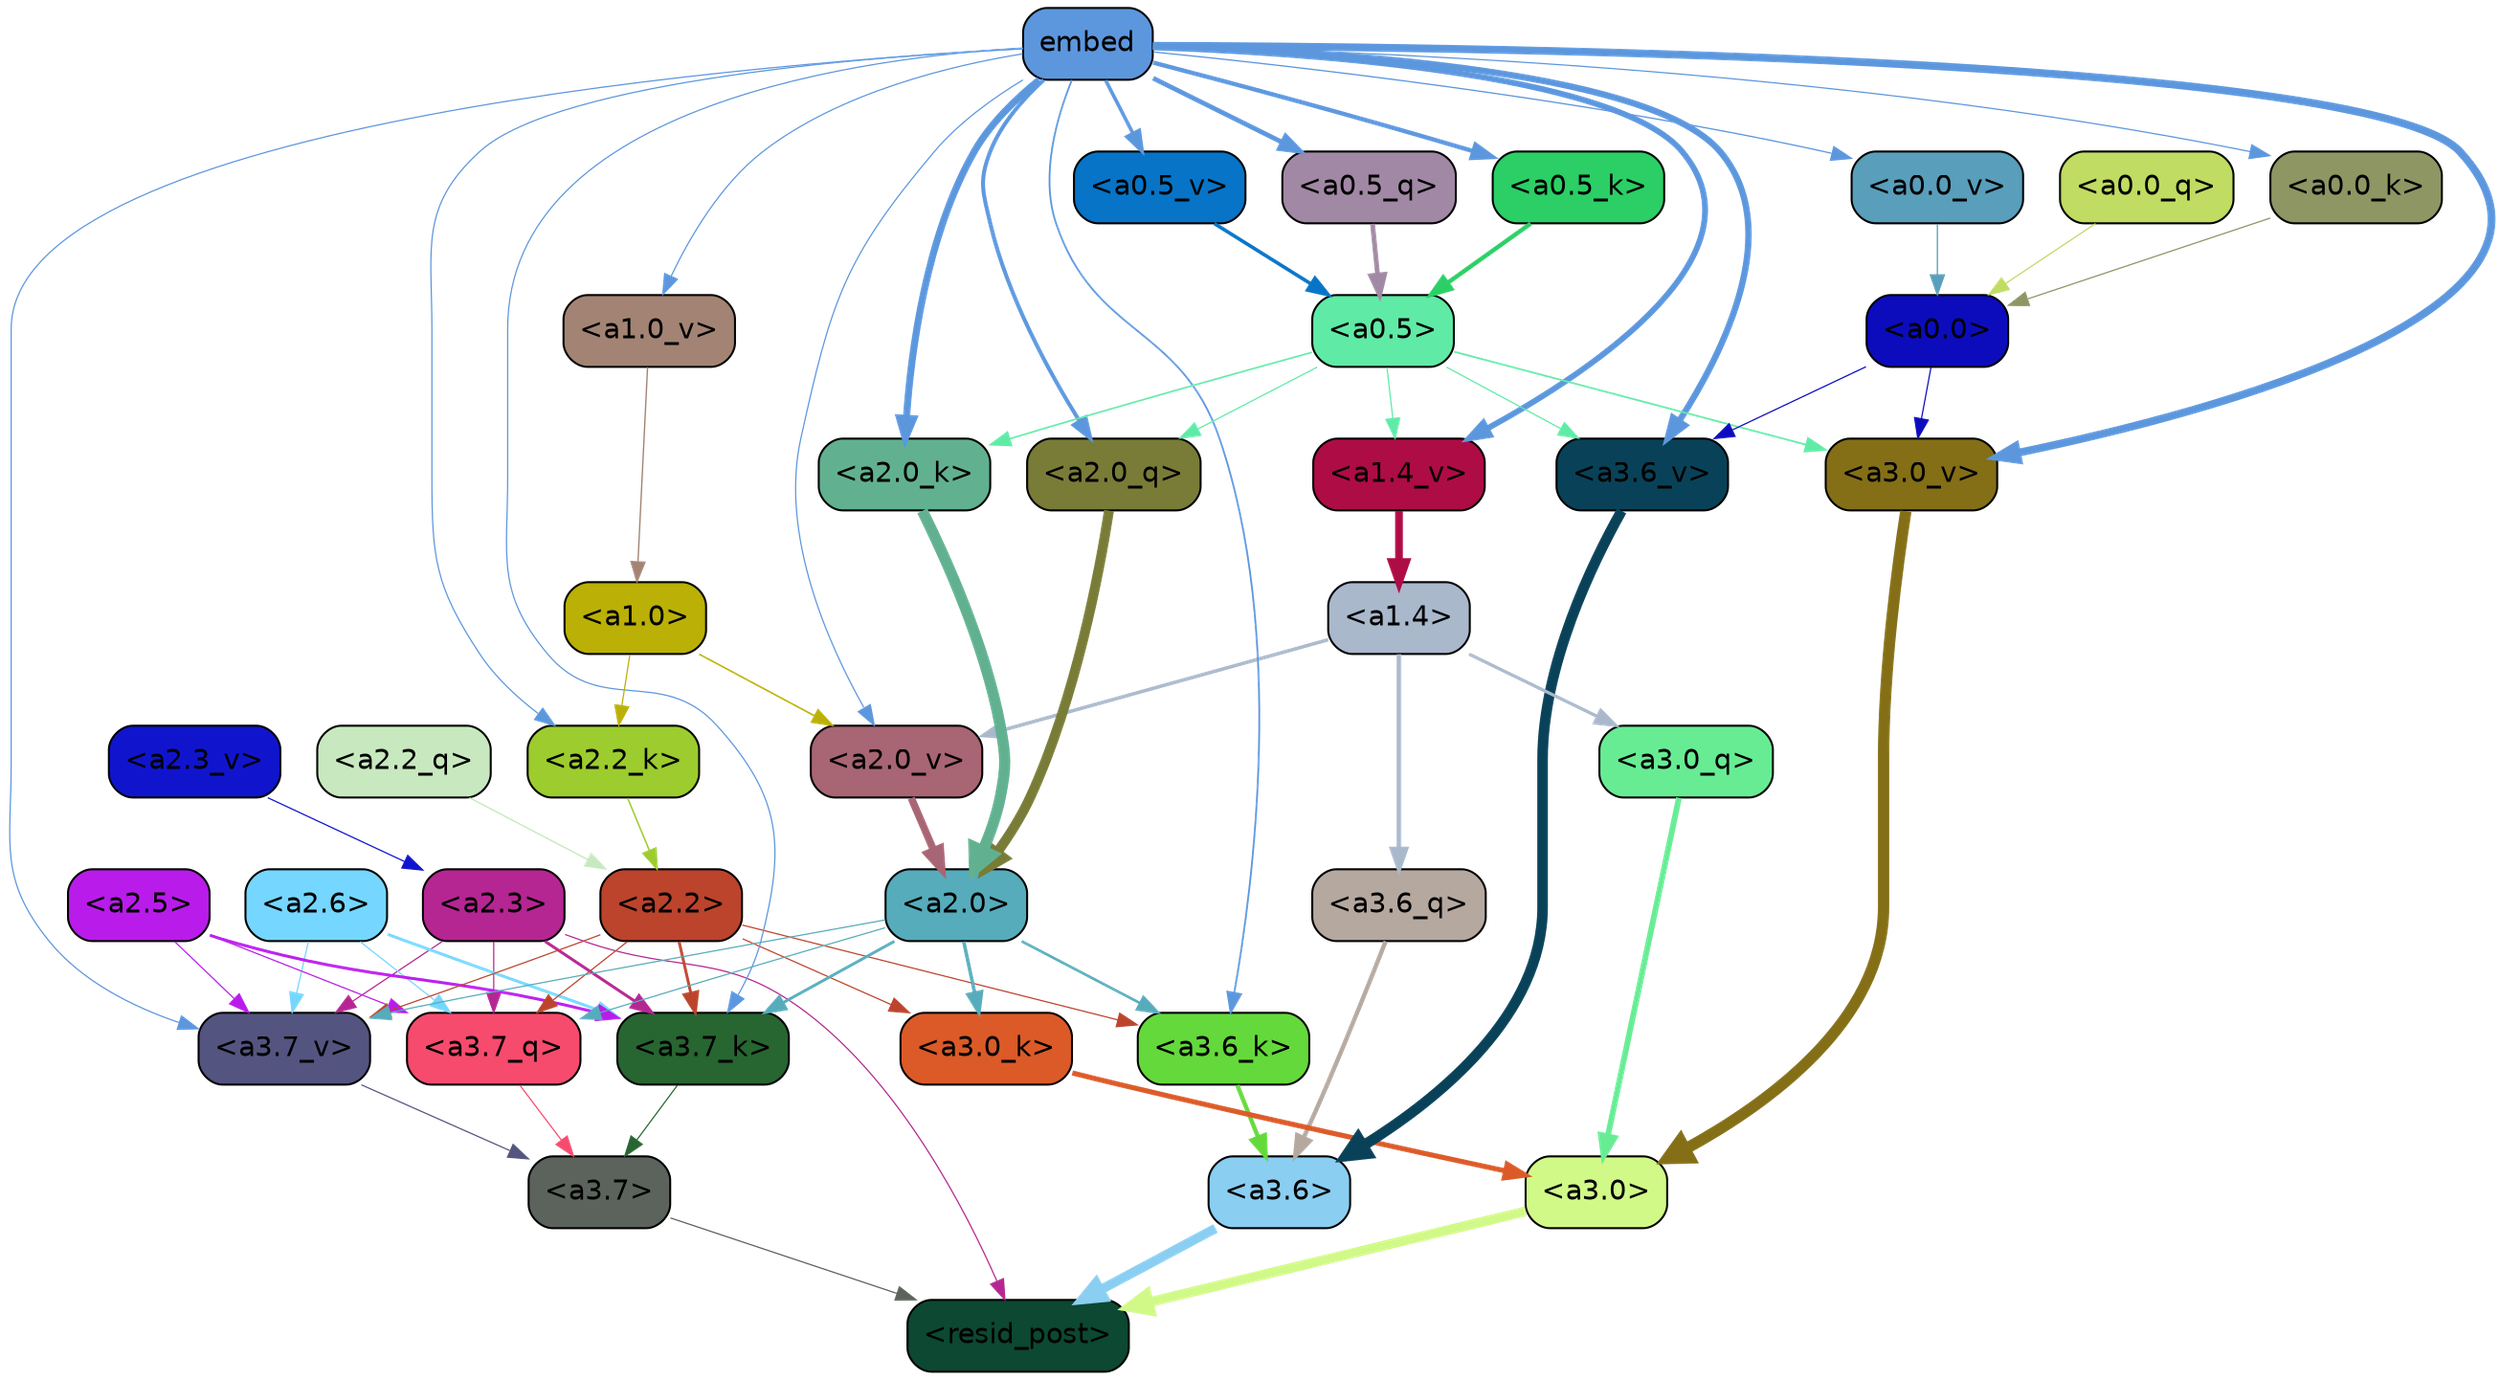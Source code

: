 strict digraph "" {
	graph [bgcolor=transparent,
		layout=dot,
		overlap=false,
		splines=true
	];
	"<a3.7>"	[color=black,
		fillcolor="#5b635c",
		fontname=Helvetica,
		shape=box,
		style="filled, rounded"];
	"<resid_post>"	[color=black,
		fillcolor="#0c4832",
		fontname=Helvetica,
		shape=box,
		style="filled, rounded"];
	"<a3.7>" -> "<resid_post>"	[color="#5b635c",
		penwidth=0.6];
	"<a3.6>"	[color=black,
		fillcolor="#8acef1",
		fontname=Helvetica,
		shape=box,
		style="filled, rounded"];
	"<a3.6>" -> "<resid_post>"	[color="#8acef1",
		penwidth=4.746312499046326];
	"<a3.0>"	[color=black,
		fillcolor="#d1f988",
		fontname=Helvetica,
		shape=box,
		style="filled, rounded"];
	"<a3.0>" -> "<resid_post>"	[color="#d1f988",
		penwidth=4.896343111991882];
	"<a2.3>"	[color=black,
		fillcolor="#b52692",
		fontname=Helvetica,
		shape=box,
		style="filled, rounded"];
	"<a2.3>" -> "<resid_post>"	[color="#b52692",
		penwidth=0.6];
	"<a3.7_q>"	[color=black,
		fillcolor="#f64b6d",
		fontname=Helvetica,
		shape=box,
		style="filled, rounded"];
	"<a2.3>" -> "<a3.7_q>"	[color="#b52692",
		penwidth=0.6];
	"<a3.7_k>"	[color=black,
		fillcolor="#276531",
		fontname=Helvetica,
		shape=box,
		style="filled, rounded"];
	"<a2.3>" -> "<a3.7_k>"	[color="#b52692",
		penwidth=1.467104621231556];
	"<a3.7_v>"	[color=black,
		fillcolor="#545480",
		fontname=Helvetica,
		shape=box,
		style="filled, rounded"];
	"<a2.3>" -> "<a3.7_v>"	[color="#b52692",
		penwidth=0.6];
	"<a3.7_q>" -> "<a3.7>"	[color="#f64b6d",
		penwidth=0.6];
	"<a3.6_q>"	[color=black,
		fillcolor="#b5a89f",
		fontname=Helvetica,
		shape=box,
		style="filled, rounded"];
	"<a3.6_q>" -> "<a3.6>"	[color="#b5a89f",
		penwidth=2.160832464694977];
	"<a3.0_q>"	[color=black,
		fillcolor="#67ec94",
		fontname=Helvetica,
		shape=box,
		style="filled, rounded"];
	"<a3.0_q>" -> "<a3.0>"	[color="#67ec94",
		penwidth=2.870753765106201];
	"<a3.7_k>" -> "<a3.7>"	[color="#276531",
		penwidth=0.6];
	"<a3.6_k>"	[color=black,
		fillcolor="#64d93b",
		fontname=Helvetica,
		shape=box,
		style="filled, rounded"];
	"<a3.6_k>" -> "<a3.6>"	[color="#64d93b",
		penwidth=2.13908451795578];
	"<a3.0_k>"	[color=black,
		fillcolor="#db5a28",
		fontname=Helvetica,
		shape=box,
		style="filled, rounded"];
	"<a3.0_k>" -> "<a3.0>"	[color="#db5a28",
		penwidth=2.520303964614868];
	"<a3.7_v>" -> "<a3.7>"	[color="#545480",
		penwidth=0.6];
	"<a3.6_v>"	[color=black,
		fillcolor="#094258",
		fontname=Helvetica,
		shape=box,
		style="filled, rounded"];
	"<a3.6_v>" -> "<a3.6>"	[color="#094258",
		penwidth=5.297133803367615];
	"<a3.0_v>"	[color=black,
		fillcolor="#846f17",
		fontname=Helvetica,
		shape=box,
		style="filled, rounded"];
	"<a3.0_v>" -> "<a3.0>"	[color="#846f17",
		penwidth=5.680712580680847];
	"<a2.6>"	[color=black,
		fillcolor="#75d6ff",
		fontname=Helvetica,
		shape=box,
		style="filled, rounded"];
	"<a2.6>" -> "<a3.7_q>"	[color="#75d6ff",
		penwidth=0.6];
	"<a2.6>" -> "<a3.7_k>"	[color="#75d6ff",
		penwidth=1.4453159049153328];
	"<a2.6>" -> "<a3.7_v>"	[color="#75d6ff",
		penwidth=0.6];
	"<a2.5>"	[color=black,
		fillcolor="#b91cea",
		fontname=Helvetica,
		shape=box,
		style="filled, rounded"];
	"<a2.5>" -> "<a3.7_q>"	[color="#b91cea",
		penwidth=0.6];
	"<a2.5>" -> "<a3.7_k>"	[color="#b91cea",
		penwidth=1.4526091292500496];
	"<a2.5>" -> "<a3.7_v>"	[color="#b91cea",
		penwidth=0.6];
	"<a2.2>"	[color=black,
		fillcolor="#bc432c",
		fontname=Helvetica,
		shape=box,
		style="filled, rounded"];
	"<a2.2>" -> "<a3.7_q>"	[color="#bc432c",
		penwidth=0.6];
	"<a2.2>" -> "<a3.7_k>"	[color="#bc432c",
		penwidth=1.4310357049107552];
	"<a2.2>" -> "<a3.6_k>"	[color="#bc432c",
		penwidth=0.6];
	"<a2.2>" -> "<a3.0_k>"	[color="#bc432c",
		penwidth=0.6];
	"<a2.2>" -> "<a3.7_v>"	[color="#bc432c",
		penwidth=0.6];
	"<a2.0>"	[color=black,
		fillcolor="#56acbb",
		fontname=Helvetica,
		shape=box,
		style="filled, rounded"];
	"<a2.0>" -> "<a3.7_q>"	[color="#56acbb",
		penwidth=0.6];
	"<a2.0>" -> "<a3.7_k>"	[color="#56acbb",
		penwidth=1.4314699843525887];
	"<a2.0>" -> "<a3.6_k>"	[color="#56acbb",
		penwidth=1.2950235605239868];
	"<a2.0>" -> "<a3.0_k>"	[color="#56acbb",
		penwidth=1.712992787361145];
	"<a2.0>" -> "<a3.7_v>"	[color="#56acbb",
		penwidth=0.6];
	"<a1.4>"	[color=black,
		fillcolor="#a9b8cb",
		fontname=Helvetica,
		shape=box,
		style="filled, rounded"];
	"<a1.4>" -> "<a3.6_q>"	[color="#a9b8cb",
		penwidth=2.2719132900238037];
	"<a1.4>" -> "<a3.0_q>"	[color="#a9b8cb",
		penwidth=1.5932877659797668];
	"<a2.0_v>"	[color=black,
		fillcolor="#a86573",
		fontname=Helvetica,
		shape=box,
		style="filled, rounded"];
	"<a1.4>" -> "<a2.0_v>"	[color="#a9b8cb",
		penwidth=1.7291951477527618];
	embed	[color=black,
		fillcolor="#5c97de",
		fontname=Helvetica,
		shape=box,
		style="filled, rounded"];
	embed -> "<a3.7_k>"	[color="#5c97de",
		penwidth=0.6];
	embed -> "<a3.6_k>"	[color="#5c97de",
		penwidth=0.891706109046936];
	embed -> "<a3.7_v>"	[color="#5c97de",
		penwidth=0.6];
	embed -> "<a3.6_v>"	[color="#5c97de",
		penwidth=3.1766927242279053];
	embed -> "<a3.0_v>"	[color="#5c97de",
		penwidth=3.9005755856633186];
	"<a2.0_q>"	[color=black,
		fillcolor="#797c37",
		fontname=Helvetica,
		shape=box,
		style="filled, rounded"];
	embed -> "<a2.0_q>"	[color="#5c97de",
		penwidth=1.9666987657546997];
	"<a2.2_k>"	[color=black,
		fillcolor="#9ccc2e",
		fontname=Helvetica,
		shape=box,
		style="filled, rounded"];
	embed -> "<a2.2_k>"	[color="#5c97de",
		penwidth=0.6];
	"<a2.0_k>"	[color=black,
		fillcolor="#61b190",
		fontname=Helvetica,
		shape=box,
		style="filled, rounded"];
	embed -> "<a2.0_k>"	[color="#5c97de",
		penwidth=3.5067105293273926];
	embed -> "<a2.0_v>"	[color="#5c97de",
		penwidth=0.6];
	"<a1.4_v>"	[color=black,
		fillcolor="#ae0c45",
		fontname=Helvetica,
		shape=box,
		style="filled, rounded"];
	embed -> "<a1.4_v>"	[color="#5c97de",
		penwidth=2.921818971633911];
	"<a1.0_v>"	[color=black,
		fillcolor="#a38474",
		fontname=Helvetica,
		shape=box,
		style="filled, rounded"];
	embed -> "<a1.0_v>"	[color="#5c97de",
		penwidth=0.6];
	"<a0.5_q>"	[color=black,
		fillcolor="#a188a4",
		fontname=Helvetica,
		shape=box,
		style="filled, rounded"];
	embed -> "<a0.5_q>"	[color="#5c97de",
		penwidth=2.3498703241348267];
	"<a0.5_k>"	[color=black,
		fillcolor="#2bcf65",
		fontname=Helvetica,
		shape=box,
		style="filled, rounded"];
	embed -> "<a0.5_k>"	[color="#5c97de",
		penwidth=2.1505026817321777];
	"<a0.0_k>"	[color=black,
		fillcolor="#8e9664",
		fontname=Helvetica,
		shape=box,
		style="filled, rounded"];
	embed -> "<a0.0_k>"	[color="#5c97de",
		penwidth=0.6];
	"<a0.5_v>"	[color=black,
		fillcolor="#0774c7",
		fontname=Helvetica,
		shape=box,
		style="filled, rounded"];
	embed -> "<a0.5_v>"	[color="#5c97de",
		penwidth=1.7693885564804077];
	"<a0.0_v>"	[color=black,
		fillcolor="#599eba",
		fontname=Helvetica,
		shape=box,
		style="filled, rounded"];
	embed -> "<a0.0_v>"	[color="#5c97de",
		penwidth=0.6300246715545654];
	"<a0.5>"	[color=black,
		fillcolor="#5feba6",
		fontname=Helvetica,
		shape=box,
		style="filled, rounded"];
	"<a0.5>" -> "<a3.6_v>"	[color="#5feba6",
		penwidth=0.6];
	"<a0.5>" -> "<a3.0_v>"	[color="#5feba6",
		penwidth=0.8493617177009583];
	"<a0.5>" -> "<a2.0_q>"	[color="#5feba6",
		penwidth=0.6];
	"<a0.5>" -> "<a2.0_k>"	[color="#5feba6",
		penwidth=0.7897228002548218];
	"<a0.5>" -> "<a1.4_v>"	[color="#5feba6",
		penwidth=0.6];
	"<a0.0>"	[color=black,
		fillcolor="#0c0cbd",
		fontname=Helvetica,
		shape=box,
		style="filled, rounded"];
	"<a0.0>" -> "<a3.6_v>"	[color="#0c0cbd",
		penwidth=0.6];
	"<a0.0>" -> "<a3.0_v>"	[color="#0c0cbd",
		penwidth=0.6];
	"<a2.2_q>"	[color=black,
		fillcolor="#c8e9bf",
		fontname=Helvetica,
		shape=box,
		style="filled, rounded"];
	"<a2.2_q>" -> "<a2.2>"	[color="#c8e9bf",
		penwidth=0.6677633281797171];
	"<a2.0_q>" -> "<a2.0>"	[color="#797c37",
		penwidth=4.966194009408355];
	"<a2.2_k>" -> "<a2.2>"	[color="#9ccc2e",
		penwidth=0.7399393804371357];
	"<a2.0_k>" -> "<a2.0>"	[color="#61b190",
		penwidth=5.5817058570683];
	"<a2.3_v>"	[color=black,
		fillcolor="#1015cd",
		fontname=Helvetica,
		shape=box,
		style="filled, rounded"];
	"<a2.3_v>" -> "<a2.3>"	[color="#1015cd",
		penwidth=0.6];
	"<a2.0_v>" -> "<a2.0>"	[color="#a86573",
		penwidth=3.7102378383278847];
	"<a1.0>"	[color=black,
		fillcolor="#bbb005",
		fontname=Helvetica,
		shape=box,
		style="filled, rounded"];
	"<a1.0>" -> "<a2.2_k>"	[color="#bbb005",
		penwidth=0.6];
	"<a1.0>" -> "<a2.0_v>"	[color="#bbb005",
		penwidth=0.7823128998279572];
	"<a1.4_v>" -> "<a1.4>"	[color="#ae0c45",
		penwidth=3.84571635723114];
	"<a1.0_v>" -> "<a1.0>"	[color="#a38474",
		penwidth=0.6638844013214111];
	"<a0.5_q>" -> "<a0.5>"	[color="#a188a4",
		penwidth=2.3498679399490356];
	"<a0.0_q>"	[color=black,
		fillcolor="#c0dc62",
		fontname=Helvetica,
		shape=box,
		style="filled, rounded"];
	"<a0.0_q>" -> "<a0.0>"	[color="#c0dc62",
		penwidth=0.6];
	"<a0.5_k>" -> "<a0.5>"	[color="#2bcf65",
		penwidth=2.1505037546157837];
	"<a0.0_k>" -> "<a0.0>"	[color="#8e9664",
		penwidth=0.6];
	"<a0.5_v>" -> "<a0.5>"	[color="#0774c7",
		penwidth=1.769389271736145];
	"<a0.0_v>" -> "<a0.0>"	[color="#599eba",
		penwidth=0.6300240755081177];
}
